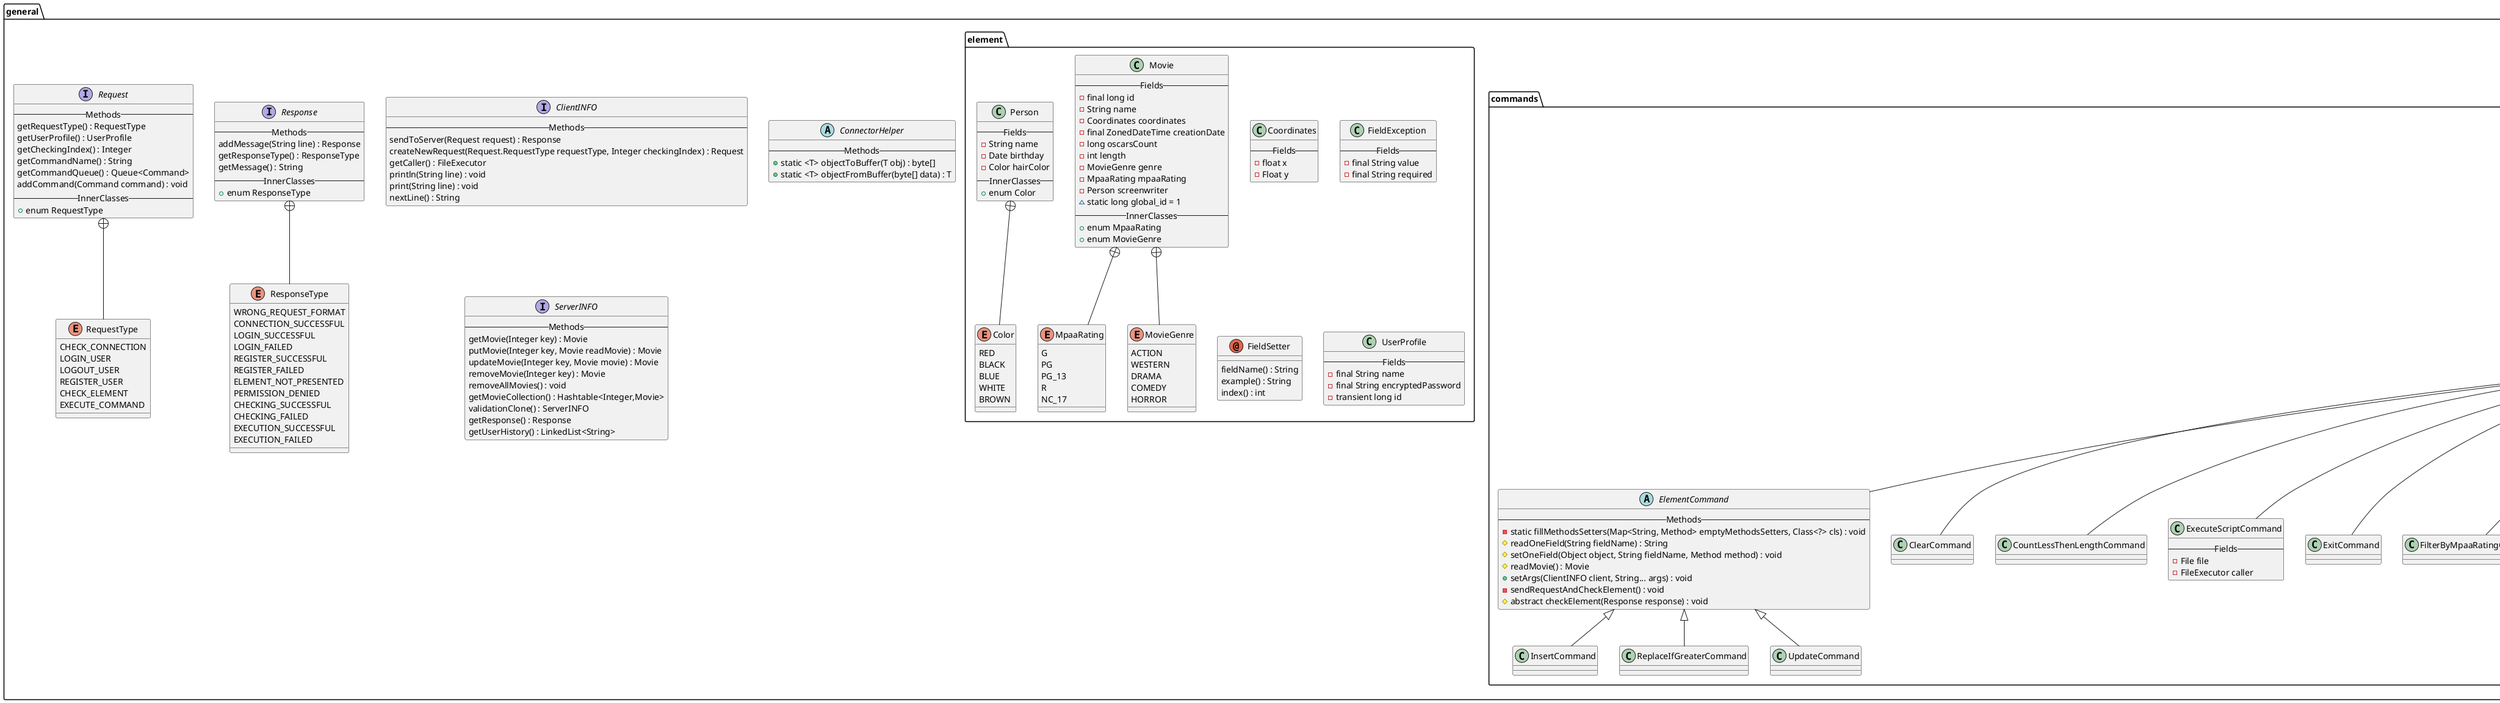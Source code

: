 @startuml

package general {

    package commands {
        class CommandException {
        --Methods--
        + getCommand() : String
        + getReason() : String
        + getMessage() : String
        }

        class BadArgumentsException extends CommandException {
        --Methods--
        ~ static getExamples() : Map<String, String>
        + getMessage() : String
        }

        class BadArgumentsCountException extends BadArgumentsException {
        --Methods--
        + getMessage() : String
        }

        class BadArgumentsFormatException extends BadArgumentsException {
        --Methods--
        + getMessage() : String
        }

        class UndefinedCommandException extends CommandException {
        --Methods--
        + getMessage() : String
        }

        abstract class CommandFiller {
        + static fillCommandMap(HashMap<String,Command> commandMap) : void
        - static isImplementCommand(Class<?> cls) : boolean
        }

        annotation ParseCommand {
        name() : String
        example : String
        }

        interface Command {
        --Methods--
        execute(ServerINFO server) : boolean
        setArgs(ClientINFO client, String... args) : void
        default buildRequest(Request request) : void
        }

        abstract class NameableCommand implements Command {
        --Methods--
        + getCommandName() : String
        }

        abstract class ElementCommand extends NameableCommand {
        --Methods--
        - static fillMethodsSetters(Map<String, Method> emptyMethodsSetters, Class<?> cls) : void
        # readOneField(String fieldName) : String
        # setOneField(Object object, String fieldName, Method method) : void
        # readMovie() : Movie
        + setArgs(ClientINFO client, String... args) : void
        - sendRequestAndCheckElement() : void
        # abstract checkElement(Response response) : void
        }

        class ClearCommand extends NameableCommand {
        }

        class CountLessThenLengthCommand extends NameableCommand {
        }

        class ExecuteScriptCommand extends NameableCommand {
        --Fields--
        - File file
        - FileExecutor caller
        }

        class ExitCommand extends NameableCommand {
        }

        class FilterByMpaaRatingCommand extends NameableCommand {
        }

        class GroupCountingByLengthCommand extends NameableCommand {
        }

        class HelpCommand extends NameableCommand {
        }

        class HistoryCommand extends NameableCommand {
        }

        class InfoCommand extends NameableCommand {
        }

        class InsertCommand extends ElementCommand {
        }

        class RemoveKeyCommand extends NameableCommand {
        }

        class RemoveLowerKeyCommand extends NameableCommand {
        }

        class ReplaceIfGreaterCommand extends ElementCommand {
        }

        class ShowCommand extends NameableCommand {
        }

        class UpdateCommand extends ElementCommand {
        }
    }

    package element {
        class Coordinates {
        --Fields--
        - float x
        - Float y
        }

        class FieldException {
        --Fields--
        - final String value
        - final String required
        }

        annotation FieldSetter {
        fieldName() : String
        example() : String
        index() : int
        }

        class Movie {
        --Fields--
        - final long id
        - String name
        - Coordinates coordinates
        - final ZonedDateTime creationDate
        - long oscarsCount
        - int length
        - MovieGenre genre
        - MpaaRating mpaaRating
        - Person screenwriter
        ~ static long global_id = 1
        --InnerClasses--
        + enum MpaaRating
        + enum MovieGenre
        }

        enum MpaaRating {
        G
        PG
        PG_13
        R
        NC_17
        }

        enum MovieGenre {
        ACTION
        WESTERN
        DRAMA
        COMEDY
        HORROR
        }

        class Person {
        --Fields--
        - String name
        - Date birthday
        - Color hairColor
        --InnerClasses--
        + enum Color
        }

        enum Color {
        RED
        BLACK
        BLUE
        WHITE
        BROWN
        }

        class UserProfile {
        --Fields--
        - final String name
        - final String encryptedPassword
        - transient long id
        }

        Color -up-+ Person
        MpaaRating -up-+ Movie
        MovieGenre -up-+ Movie
    }

    interface ClientINFO {
    --Methods--
    sendToServer(Request request) : Response
    createNewRequest(Request.RequestType requestType, Integer checkingIndex) : Request
    getCaller() : FileExecutor
    println(String line) : void
    print(String line) : void
    nextLine() : String
    }

    abstract class ConnectorHelper {
    --Methods--
    + static <T> objectToBuffer(T obj) : byte[]
    + static <T> objectFromBuffer(byte[] data) : T
    }

    interface Request {
    --Methods--
    getRequestType() : RequestType
    getUserProfile() : UserProfile
    getCheckingIndex() : Integer
    getCommandName() : String
    getCommandQueue() : Queue<Command>
    addCommand(Command command) : void
    --InnerClasses--
    + enum RequestType
    }

    enum RequestType {
    CHECK_CONNECTION
    LOGIN_USER
    LOGOUT_USER
    REGISTER_USER
    CHECK_ELEMENT
    EXECUTE_COMMAND
    }

    interface Response {
    --Methods--
    addMessage(String line) : Response
    getResponseType() : ResponseType
    getMessage() : String
    --InnerClasses--
    + enum ResponseType
    }

    enum ResponseType {
        WRONG_REQUEST_FORMAT
        CONNECTION_SUCCESSFUL
        LOGIN_SUCCESSFUL
        LOGIN_FAILED
        REGISTER_SUCCESSFUL
        REGISTER_FAILED
        ELEMENT_NOT_PRESENTED
        PERMISSION_DENIED
        CHECKING_SUCCESSFUL
        CHECKING_FAILED
        EXECUTION_SUCCESSFUL
        EXECUTION_FAILED
    }

    interface ServerINFO {
    --Methods--
    getMovie(Integer key) : Movie
    putMovie(Integer key, Movie readMovie) : Movie
    updateMovie(Integer key, Movie movie) : Movie
    removeMovie(Integer key) : Movie
    removeAllMovies() : void
    getMovieCollection() : Hashtable<Integer,Movie>
    validationClone() : ServerINFO
    getResponse() : Response
    getUserHistory() : LinkedList<String>
    }

    RequestType -up-+ Request
    ResponseType -up-+ Response
}

@enduml